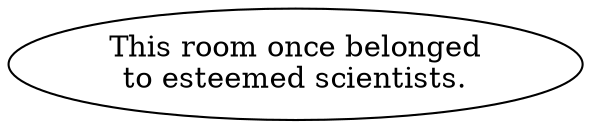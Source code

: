 digraph SCIROOM {
  "start" [style=filled       fillcolor="#FFFFFF"       color="#000000"]
  "start" [label="This room once belonged\nto esteemed scientists."]
}